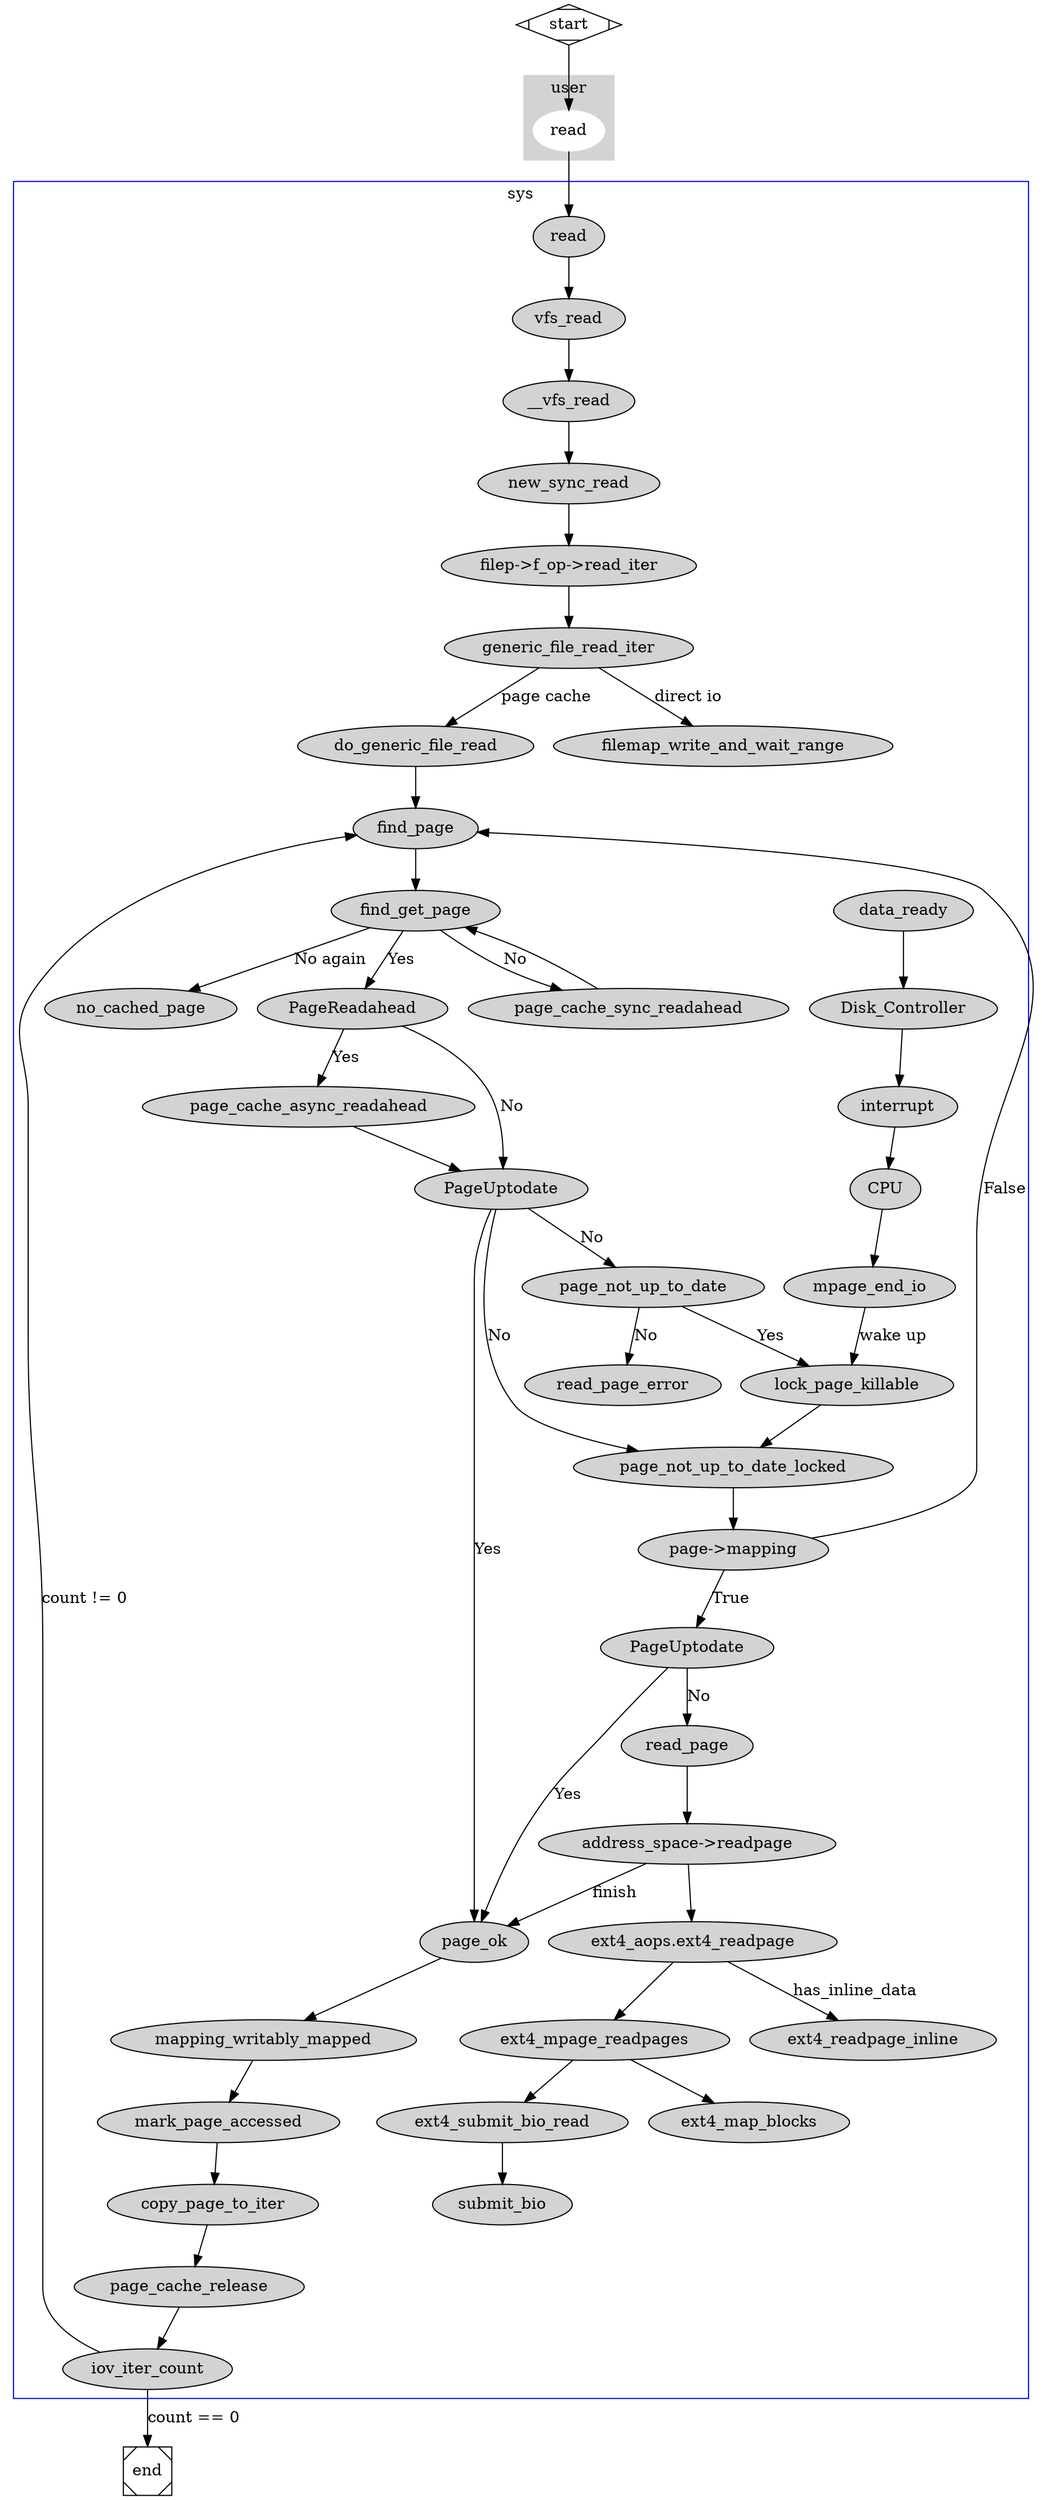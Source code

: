 digraph G {
  subgraph cluster0 {
    node [style=filled,color=white];
    style=filled;
    color=lightgrey;
    label = "user";

    a0[label="read"]
  }

  subgraph cluster1 {
    node [style=filled];
    label = "sys";
    color=blue;

    b0[label="read"]
    b1[label="vfs_read"]
    b2[label="__vfs_read"]
    b3[label="new_sync_read"]
    b4[label="filep->f_op->read_iter"]
    b5[label="generic_file_read_iter"]

    b0->b1->b2->b3->b4->b5;
    b5->b6 [label="page cache"];
    b5->b40 [label="direct io"];

    b6[label="do_generic_file_read"]
    b7[label="find_get_page"]
    b8[label="page_cache_sync_readahead"]
    no_cached_page
    b9[label="PageReadahead"]

    b6->find_page->b7;
    b7->b8 [label="No"];
    b8->b7;
    b7->no_cached_page [label="No again"];
    b7->b9 [label="Yes"];

    b10[label="page_cache_async_readahead"]
    b11[label="PageUptodate"]

    b9->b10 [label="Yes"];
    b9->b11 [label="No"];
    b10->b11;

    b12[label="page_ok"]

    b13[label="page_not_up_to_date"]
    b14[label="page_not_up_to_date_locked"]

    b15[label="mapping_writably_mapped"];
    b16[label="mark_page_accessed"];
    b17[label="copy_page_to_iter"];
    b18[label="page_cache_release"];
    b19[label="iov_iter_count"];

    b11->b12 [label="Yes"];
    b11->b13 [label="No"];
    b11->b14 [label="No"];

    b12->b15->b16->b17->b18->b19;
    b19->find_page [label="count != 0"];

    b20[label="lock_page_killable"];

    b13->read_page_error [label="No"];
    b13->b20 [label="Yes"];
    b20->b14;

    b21[label="page->mapping"];
    b22[label="PageUptodate"];

    b14->b21;
    b21->find_page [label="False"];
    b21->b22 [label="True"];
    b22->b23 [label="No"];
    b22->b12 [label="Yes"];

    b23[label="read_page"];
    b24[label="address_space->readpage"]
    b25[label="ext4_aops.ext4_readpage"]

    b23->b24->b25;
    b24->b12 [label="finish"];

    b26[label="ext4_readpage_inline"]
    b27[label="ext4_mpage_readpages"]
    b28[label="ext4_map_blocks"]
    b29[label="ext4_submit_bio_read"]
    b30[label="submit_bio"]

    b25->b26[label="has_inline_data"]
    b25->b27;
    b27->b28;
    b27->b29->b30;

    b31[label="mpage_end_io"]
    data_ready->Disk_Controller->interrupt->CPU->b31;
    b31->b20 [label="wake up"];

    b40[label="filemap_write_and_wait_range"]
  }

  start->a0;
  a0->b0;
  b19->end [label="count == 0"];

  start [shape=Mdiamond];
  end [shape=Msquare];
}
